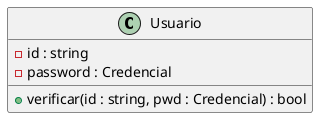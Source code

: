 @startuml

class Usuario {
        - id : string
        - password : Credencial

        + verificar(id : string, pwd : Credencial) : bool
}


@enduml
@startuml(id=WITHOUT)

class Usuario {
        - id : string

        + verificar(id : string, pwd : Credencial) : bool
}


@enduml
